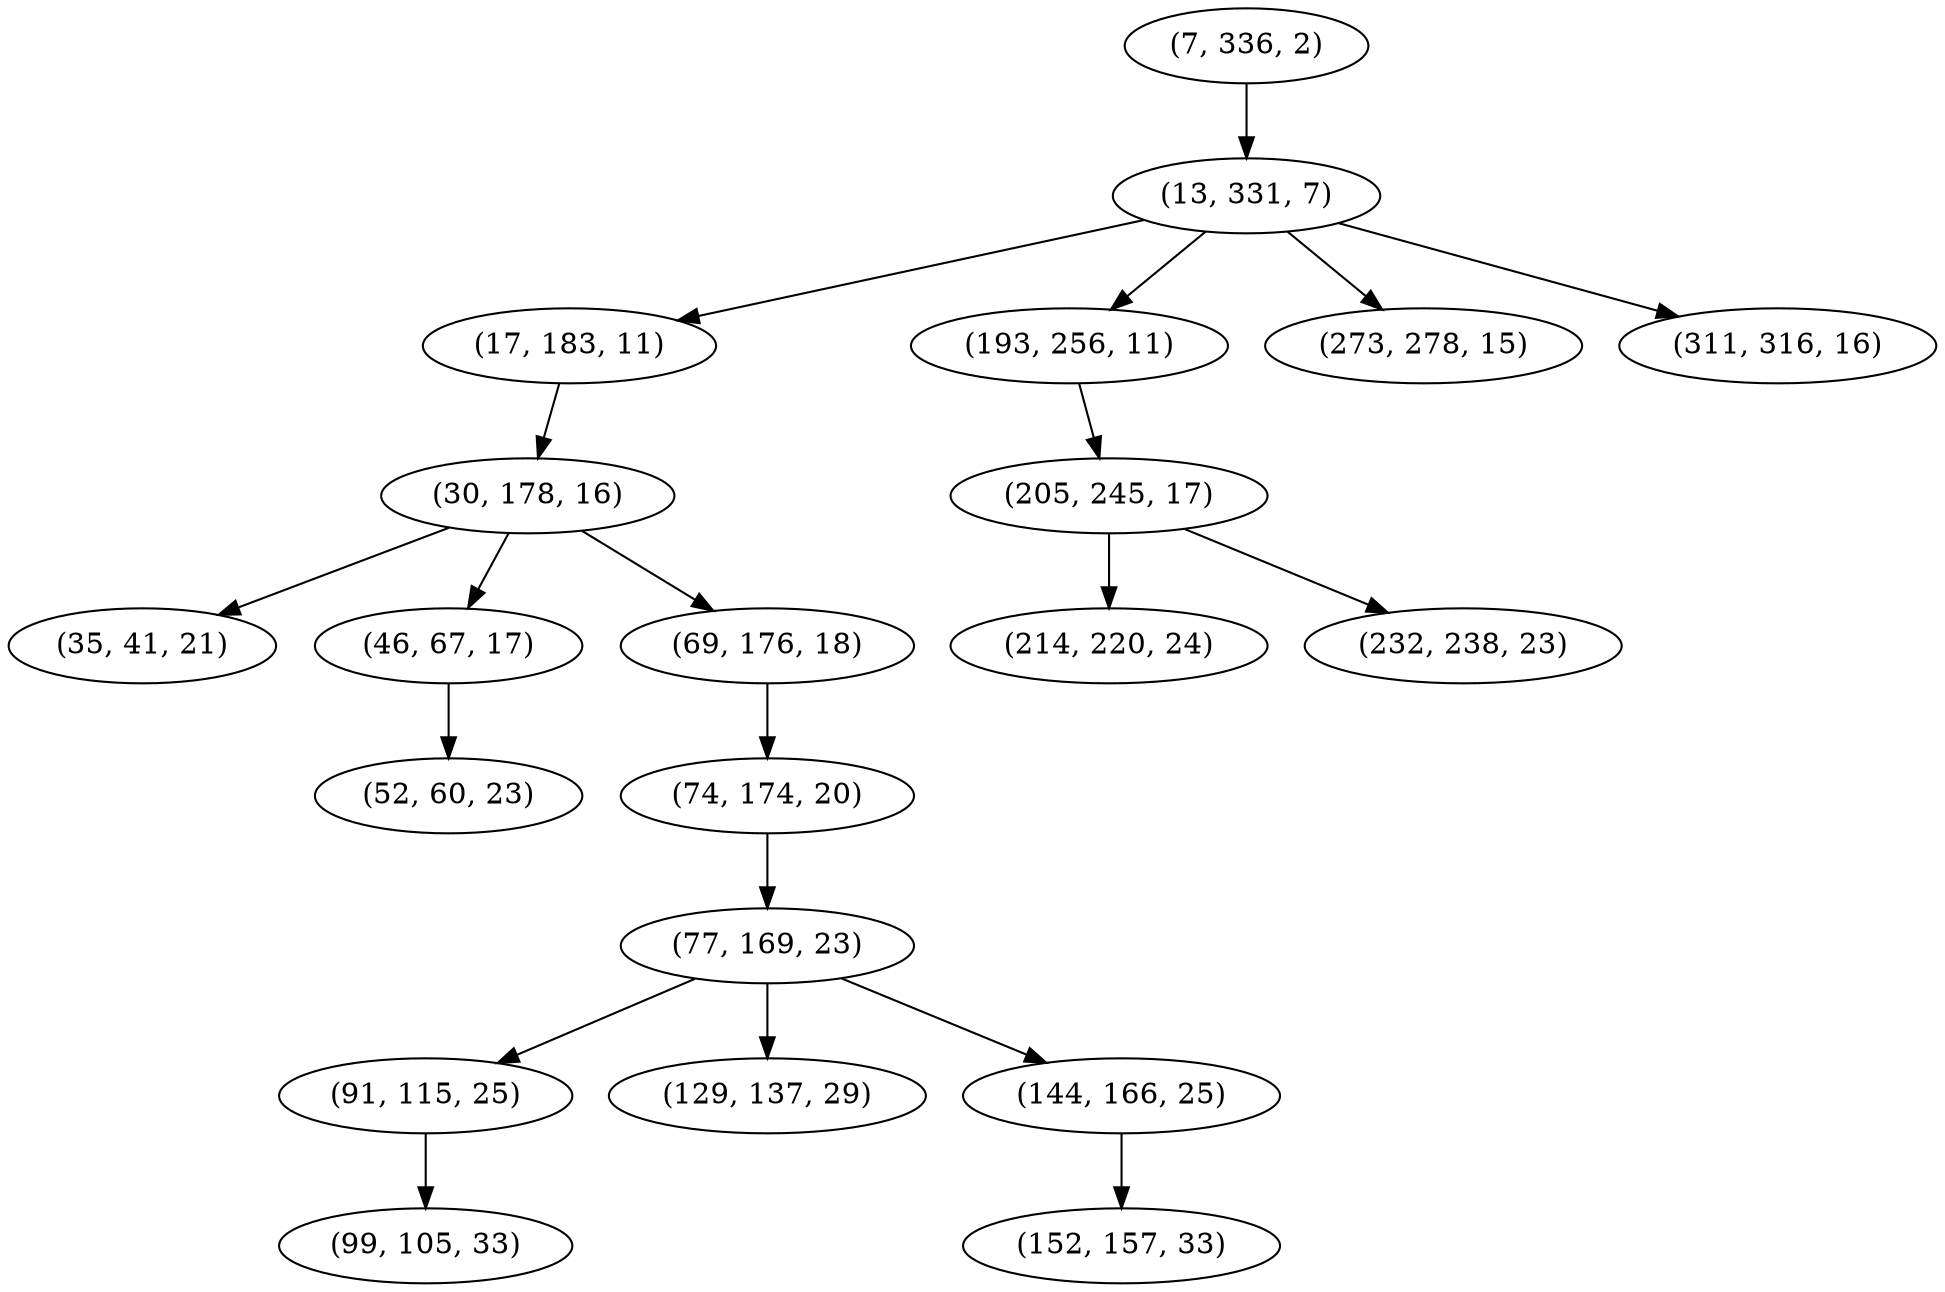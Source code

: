 digraph tree {
    "(7, 336, 2)";
    "(13, 331, 7)";
    "(17, 183, 11)";
    "(30, 178, 16)";
    "(35, 41, 21)";
    "(46, 67, 17)";
    "(52, 60, 23)";
    "(69, 176, 18)";
    "(74, 174, 20)";
    "(77, 169, 23)";
    "(91, 115, 25)";
    "(99, 105, 33)";
    "(129, 137, 29)";
    "(144, 166, 25)";
    "(152, 157, 33)";
    "(193, 256, 11)";
    "(205, 245, 17)";
    "(214, 220, 24)";
    "(232, 238, 23)";
    "(273, 278, 15)";
    "(311, 316, 16)";
    "(7, 336, 2)" -> "(13, 331, 7)";
    "(13, 331, 7)" -> "(17, 183, 11)";
    "(13, 331, 7)" -> "(193, 256, 11)";
    "(13, 331, 7)" -> "(273, 278, 15)";
    "(13, 331, 7)" -> "(311, 316, 16)";
    "(17, 183, 11)" -> "(30, 178, 16)";
    "(30, 178, 16)" -> "(35, 41, 21)";
    "(30, 178, 16)" -> "(46, 67, 17)";
    "(30, 178, 16)" -> "(69, 176, 18)";
    "(46, 67, 17)" -> "(52, 60, 23)";
    "(69, 176, 18)" -> "(74, 174, 20)";
    "(74, 174, 20)" -> "(77, 169, 23)";
    "(77, 169, 23)" -> "(91, 115, 25)";
    "(77, 169, 23)" -> "(129, 137, 29)";
    "(77, 169, 23)" -> "(144, 166, 25)";
    "(91, 115, 25)" -> "(99, 105, 33)";
    "(144, 166, 25)" -> "(152, 157, 33)";
    "(193, 256, 11)" -> "(205, 245, 17)";
    "(205, 245, 17)" -> "(214, 220, 24)";
    "(205, 245, 17)" -> "(232, 238, 23)";
}
